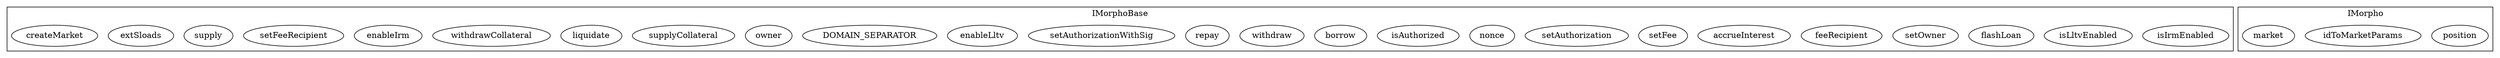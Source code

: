 strict digraph {
subgraph cluster_345_IMorphoBase {
label = "IMorphoBase"
"345_isIrmEnabled" [label="isIrmEnabled"]
"345_isLltvEnabled" [label="isLltvEnabled"]
"345_flashLoan" [label="flashLoan"]
"345_setOwner" [label="setOwner"]
"345_feeRecipient" [label="feeRecipient"]
"345_accrueInterest" [label="accrueInterest"]
"345_setFee" [label="setFee"]
"345_setAuthorization" [label="setAuthorization"]
"345_nonce" [label="nonce"]
"345_isAuthorized" [label="isAuthorized"]
"345_borrow" [label="borrow"]
"345_withdraw" [label="withdraw"]
"345_repay" [label="repay"]
"345_setAuthorizationWithSig" [label="setAuthorizationWithSig"]
"345_enableLltv" [label="enableLltv"]
"345_DOMAIN_SEPARATOR" [label="DOMAIN_SEPARATOR"]
"345_owner" [label="owner"]
"345_supplyCollateral" [label="supplyCollateral"]
"345_liquidate" [label="liquidate"]
"345_withdrawCollateral" [label="withdrawCollateral"]
"345_enableIrm" [label="enableIrm"]
"345_setFeeRecipient" [label="setFeeRecipient"]
"345_supply" [label="supply"]
"345_extSloads" [label="extSloads"]
"345_createMarket" [label="createMarket"]
}subgraph cluster_436_IMorpho {
label = "IMorpho"
"436_position" [label="position"]
"436_idToMarketParams" [label="idToMarketParams"]
"436_market" [label="market"]
}subgraph cluster_solidity {
label = "[Solidity]"
}
}